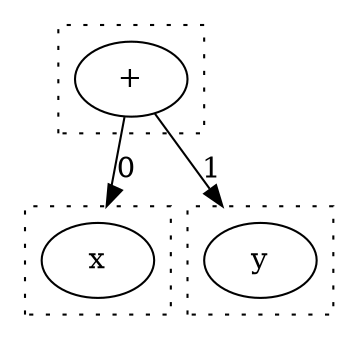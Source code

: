 digraph {
  compound=true
  subgraph cluster_0 {
    style=dotted
    0.0[label = "x"]
  }
  subgraph cluster_1 {
    style=dotted
    1.0[label = "y"]
  }
  subgraph cluster_2 {
    style=dotted
    2.0[label = "+"]
  }
  2.0 -> 0.0 [lhead = cluster_0, label = 0]
  2.0 -> 1.0 [lhead = cluster_1, label = 1]
}
